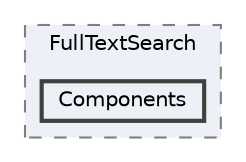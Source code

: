 digraph "Web/Modules/EleWise.ELMA.CRM.Web/FullTextSearch/Components"
{
 // LATEX_PDF_SIZE
  bgcolor="transparent";
  edge [fontname=Helvetica,fontsize=10,labelfontname=Helvetica,labelfontsize=10];
  node [fontname=Helvetica,fontsize=10,shape=box,height=0.2,width=0.4];
  compound=true
  subgraph clusterdir_8dd9f4416fbaaba05d932977bcd47544 {
    graph [ bgcolor="#edf0f7", pencolor="grey50", label="FullTextSearch", fontname=Helvetica,fontsize=10 style="filled,dashed", URL="dir_8dd9f4416fbaaba05d932977bcd47544.html",tooltip=""]
  dir_321382fb4b6c808d7f9373ab17567488 [label="Components", fillcolor="#edf0f7", color="grey25", style="filled,bold", URL="dir_321382fb4b6c808d7f9373ab17567488.html",tooltip=""];
  }
}
